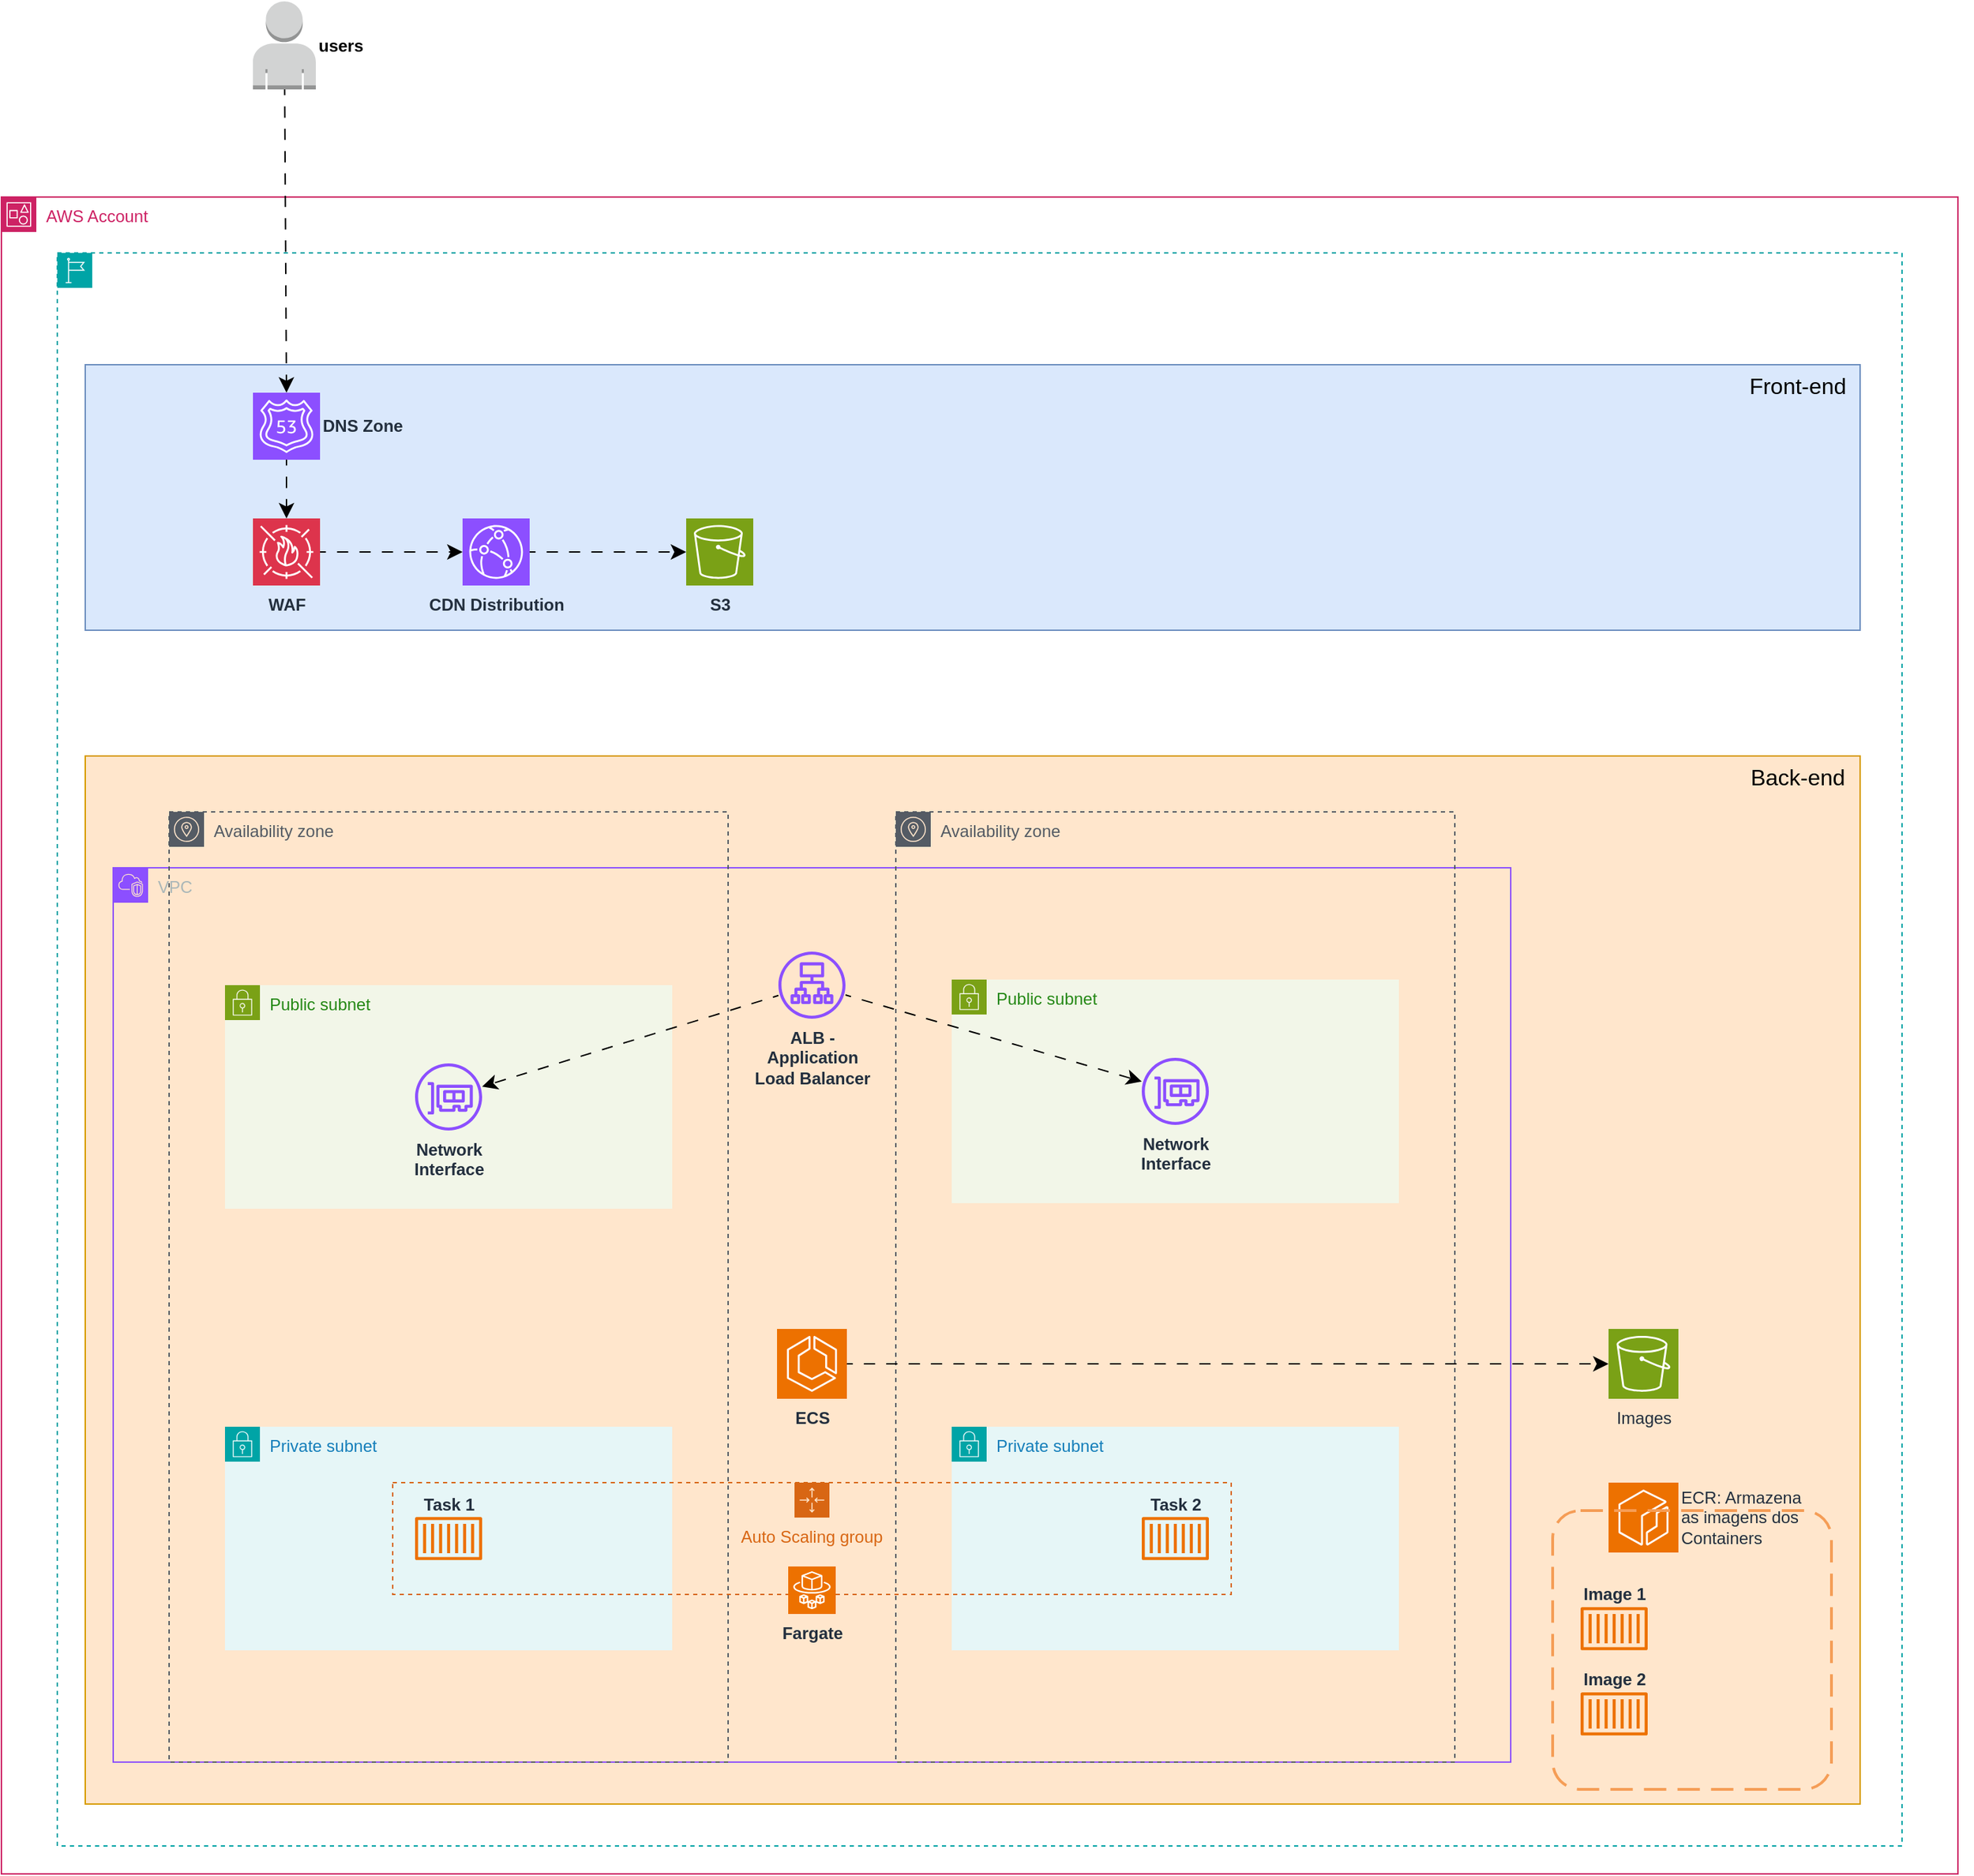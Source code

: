 <mxfile version="26.1.3">
  <diagram name="Page-1" id="yGvfjCHGqUaRq7K1Zs3Q">
    <mxGraphModel dx="2453" dy="2309" grid="1" gridSize="10" guides="1" tooltips="1" connect="1" arrows="1" fold="1" page="0" pageScale="1" pageWidth="850" pageHeight="1100" math="0" shadow="0">
      <root>
        <mxCell id="0" />
        <mxCell id="1" parent="0" />
        <mxCell id="NGSk0BkUKAjArSL9_guf-1" value="AWS Account" style="points=[[0,0],[0.25,0],[0.5,0],[0.75,0],[1,0],[1,0.25],[1,0.5],[1,0.75],[1,1],[0.75,1],[0.5,1],[0.25,1],[0,1],[0,0.75],[0,0.5],[0,0.25]];outlineConnect=0;gradientColor=none;html=1;whiteSpace=wrap;fontSize=12;fontStyle=0;container=1;pointerEvents=0;collapsible=0;recursiveResize=0;shape=mxgraph.aws4.group;grIcon=mxgraph.aws4.group_account;strokeColor=#CD2264;fillColor=none;verticalAlign=top;align=left;spacingLeft=30;fontColor=#CD2264;dashed=0;" parent="1" vertex="1">
          <mxGeometry x="-200" y="-800" width="1400" height="1200" as="geometry" />
        </mxCell>
        <mxCell id="NGSk0BkUKAjArSL9_guf-2" value="&lt;b&gt;&lt;font&gt;São Paulo (sa-east-1)&lt;/font&gt;&lt;/b&gt;" style="points=[[0,0],[0.25,0],[0.5,0],[0.75,0],[1,0],[1,0.25],[1,0.5],[1,0.75],[1,1],[0.75,1],[0.5,1],[0.25,1],[0,1],[0,0.75],[0,0.5],[0,0.25]];outlineConnect=0;gradientColor=none;html=1;whiteSpace=wrap;fontSize=12;fontStyle=0;container=1;pointerEvents=0;collapsible=0;recursiveResize=0;shape=mxgraph.aws4.group;grIcon=mxgraph.aws4.group_region;strokeColor=#00A4A6;fillColor=none;verticalAlign=top;align=left;spacingLeft=30;fontColor=none;dashed=1;noLabel=1;textShadow=0;" parent="1" vertex="1">
          <mxGeometry x="-160" y="-760" width="1320" height="1140" as="geometry" />
        </mxCell>
        <mxCell id="NGSk0BkUKAjArSL9_guf-64" value="" style="rounded=0;whiteSpace=wrap;html=1;fillColor=#ffe6cc;strokeColor=#d79b00;" parent="NGSk0BkUKAjArSL9_guf-2" vertex="1">
          <mxGeometry x="20" y="360" width="1270" height="750" as="geometry" />
        </mxCell>
        <mxCell id="NGSk0BkUKAjArSL9_guf-3" value="VPC" style="points=[[0,0],[0.25,0],[0.5,0],[0.75,0],[1,0],[1,0.25],[1,0.5],[1,0.75],[1,1],[0.75,1],[0.5,1],[0.25,1],[0,1],[0,0.75],[0,0.5],[0,0.25]];outlineConnect=0;gradientColor=none;html=1;whiteSpace=wrap;fontSize=12;fontStyle=0;container=0;pointerEvents=0;collapsible=0;recursiveResize=0;shape=mxgraph.aws4.group;grIcon=mxgraph.aws4.group_vpc2;strokeColor=#8C4FFF;fillColor=none;verticalAlign=top;align=left;spacingLeft=30;fontColor=#AAB7B8;dashed=0;" parent="NGSk0BkUKAjArSL9_guf-2" vertex="1">
          <mxGeometry x="40" y="440" width="1000" height="640" as="geometry" />
        </mxCell>
        <mxCell id="NGSk0BkUKAjArSL9_guf-4" style="edgeStyle=none;curved=1;rounded=0;orthogonalLoop=1;jettySize=auto;html=1;exitX=1;exitY=1;exitDx=0;exitDy=0;fontSize=12;startSize=8;endSize=8;" parent="NGSk0BkUKAjArSL9_guf-2" source="NGSk0BkUKAjArSL9_guf-3" target="NGSk0BkUKAjArSL9_guf-3" edge="1">
          <mxGeometry relative="1" as="geometry" />
        </mxCell>
        <mxCell id="NGSk0BkUKAjArSL9_guf-5" value="Availability zone" style="sketch=0;outlineConnect=0;gradientColor=none;html=1;whiteSpace=wrap;fontSize=12;fontStyle=0;shape=mxgraph.aws4.group;grIcon=mxgraph.aws4.group_availability_zone;strokeColor=#545B64;fillColor=none;verticalAlign=top;align=left;spacingLeft=30;fontColor=#545B64;dashed=1;container=0;" parent="NGSk0BkUKAjArSL9_guf-2" vertex="1">
          <mxGeometry x="80" y="400" width="400" height="680" as="geometry" />
        </mxCell>
        <mxCell id="NGSk0BkUKAjArSL9_guf-10" value="Private subnet" style="points=[[0,0],[0.25,0],[0.5,0],[0.75,0],[1,0],[1,0.25],[1,0.5],[1,0.75],[1,1],[0.75,1],[0.5,1],[0.25,1],[0,1],[0,0.75],[0,0.5],[0,0.25]];outlineConnect=0;gradientColor=none;html=1;whiteSpace=wrap;fontSize=12;fontStyle=0;container=0;pointerEvents=0;collapsible=0;recursiveResize=0;shape=mxgraph.aws4.group;grIcon=mxgraph.aws4.group_security_group;grStroke=0;strokeColor=#00A4A6;fillColor=#E6F6F7;verticalAlign=top;align=left;spacingLeft=30;fontColor=#147EBA;dashed=0;movable=1;resizable=1;rotatable=1;deletable=1;editable=1;locked=0;connectable=1;" parent="NGSk0BkUKAjArSL9_guf-2" vertex="1">
          <mxGeometry x="120" y="840" width="320" height="160" as="geometry" />
        </mxCell>
        <mxCell id="NGSk0BkUKAjArSL9_guf-11" value="Public subnet" style="points=[[0,0],[0.25,0],[0.5,0],[0.75,0],[1,0],[1,0.25],[1,0.5],[1,0.75],[1,1],[0.75,1],[0.5,1],[0.25,1],[0,1],[0,0.75],[0,0.5],[0,0.25]];outlineConnect=0;gradientColor=none;html=1;whiteSpace=wrap;fontSize=12;fontStyle=0;container=0;pointerEvents=0;collapsible=0;recursiveResize=0;shape=mxgraph.aws4.group;grIcon=mxgraph.aws4.group_security_group;grStroke=0;strokeColor=#7AA116;fillColor=#F2F6E8;verticalAlign=top;align=left;spacingLeft=30;fontColor=#248814;dashed=0;" parent="NGSk0BkUKAjArSL9_guf-2" vertex="1">
          <mxGeometry x="120" y="524" width="320" height="160" as="geometry" />
        </mxCell>
        <mxCell id="NGSk0BkUKAjArSL9_guf-12" value="Availability zone" style="sketch=0;outlineConnect=0;gradientColor=none;html=1;whiteSpace=wrap;fontSize=12;fontStyle=0;shape=mxgraph.aws4.group;grIcon=mxgraph.aws4.group_availability_zone;strokeColor=#545B64;fillColor=none;verticalAlign=top;align=left;spacingLeft=30;fontColor=#545B64;dashed=1;container=0;" parent="NGSk0BkUKAjArSL9_guf-2" vertex="1">
          <mxGeometry x="600" y="400" width="400" height="680" as="geometry" />
        </mxCell>
        <mxCell id="NGSk0BkUKAjArSL9_guf-15" value="Private subnet" style="points=[[0,0],[0.25,0],[0.5,0],[0.75,0],[1,0],[1,0.25],[1,0.5],[1,0.75],[1,1],[0.75,1],[0.5,1],[0.25,1],[0,1],[0,0.75],[0,0.5],[0,0.25]];outlineConnect=0;gradientColor=none;html=1;whiteSpace=wrap;fontSize=12;fontStyle=0;container=0;pointerEvents=0;collapsible=0;recursiveResize=0;shape=mxgraph.aws4.group;grIcon=mxgraph.aws4.group_security_group;grStroke=0;strokeColor=#00A4A6;fillColor=#E6F6F7;verticalAlign=top;align=left;spacingLeft=30;fontColor=#147EBA;dashed=0;movable=1;resizable=1;rotatable=1;deletable=1;editable=1;locked=0;connectable=1;" parent="NGSk0BkUKAjArSL9_guf-2" vertex="1">
          <mxGeometry x="640" y="840" width="320" height="160" as="geometry" />
        </mxCell>
        <mxCell id="NGSk0BkUKAjArSL9_guf-24" value="Public subnet" style="points=[[0,0],[0.25,0],[0.5,0],[0.75,0],[1,0],[1,0.25],[1,0.5],[1,0.75],[1,1],[0.75,1],[0.5,1],[0.25,1],[0,1],[0,0.75],[0,0.5],[0,0.25]];outlineConnect=0;gradientColor=none;html=1;whiteSpace=wrap;fontSize=12;fontStyle=0;container=0;pointerEvents=0;collapsible=0;recursiveResize=0;shape=mxgraph.aws4.group;grIcon=mxgraph.aws4.group_security_group;grStroke=0;strokeColor=#7AA116;fillColor=#F2F6E8;verticalAlign=top;align=left;spacingLeft=30;fontColor=#248814;dashed=0;" parent="NGSk0BkUKAjArSL9_guf-2" vertex="1">
          <mxGeometry x="640" y="520" width="320" height="160" as="geometry" />
        </mxCell>
        <mxCell id="NGSk0BkUKAjArSL9_guf-30" style="edgeStyle=none;curved=1;rounded=0;orthogonalLoop=1;jettySize=auto;html=1;fontSize=12;startSize=8;endSize=8;flowAnimation=1;" parent="NGSk0BkUKAjArSL9_guf-2" source="NGSk0BkUKAjArSL9_guf-25" target="NGSk0BkUKAjArSL9_guf-28" edge="1">
          <mxGeometry relative="1" as="geometry" />
        </mxCell>
        <mxCell id="NGSk0BkUKAjArSL9_guf-42" style="edgeStyle=none;curved=1;rounded=0;orthogonalLoop=1;jettySize=auto;html=1;fontSize=12;startSize=8;endSize=8;flowAnimation=1;" parent="NGSk0BkUKAjArSL9_guf-2" source="NGSk0BkUKAjArSL9_guf-25" target="NGSk0BkUKAjArSL9_guf-41" edge="1">
          <mxGeometry relative="1" as="geometry" />
        </mxCell>
        <mxCell id="NGSk0BkUKAjArSL9_guf-25" value="&lt;b&gt;ALB - &lt;br&gt;Application &lt;br&gt;Load Balancer&lt;/b&gt;" style="sketch=0;outlineConnect=0;fontColor=#232F3E;gradientColor=none;fillColor=#8C4FFF;strokeColor=none;dashed=0;verticalLabelPosition=bottom;verticalAlign=top;align=center;html=1;fontSize=12;fontStyle=0;aspect=fixed;pointerEvents=1;shape=mxgraph.aws4.application_load_balancer;container=0;" parent="NGSk0BkUKAjArSL9_guf-2" vertex="1">
          <mxGeometry x="516" y="500" width="48" height="48" as="geometry" />
        </mxCell>
        <mxCell id="NGSk0BkUKAjArSL9_guf-55" style="edgeStyle=none;curved=1;rounded=0;orthogonalLoop=1;jettySize=auto;html=1;fontSize=12;startSize=8;endSize=8;flowAnimation=1;" parent="NGSk0BkUKAjArSL9_guf-2" source="NGSk0BkUKAjArSL9_guf-44" target="NGSk0BkUKAjArSL9_guf-54" edge="1">
          <mxGeometry relative="1" as="geometry" />
        </mxCell>
        <mxCell id="NGSk0BkUKAjArSL9_guf-44" value="&lt;b&gt;ECS&lt;/b&gt;" style="sketch=0;points=[[0,0,0],[0.25,0,0],[0.5,0,0],[0.75,0,0],[1,0,0],[0,1,0],[0.25,1,0],[0.5,1,0],[0.75,1,0],[1,1,0],[0,0.25,0],[0,0.5,0],[0,0.75,0],[1,0.25,0],[1,0.5,0],[1,0.75,0]];outlineConnect=0;fontColor=#232F3E;fillColor=#ED7100;strokeColor=#ffffff;dashed=0;verticalLabelPosition=bottom;verticalAlign=top;align=center;html=1;fontSize=12;fontStyle=0;aspect=fixed;shape=mxgraph.aws4.resourceIcon;resIcon=mxgraph.aws4.ecs;container=0;" parent="NGSk0BkUKAjArSL9_guf-2" vertex="1">
          <mxGeometry x="515" y="770" width="50" height="50" as="geometry" />
        </mxCell>
        <mxCell id="NGSk0BkUKAjArSL9_guf-48" value="Auto Scaling group" style="points=[[0,0],[0.25,0],[0.5,0],[0.75,0],[1,0],[1,0.25],[1,0.5],[1,0.75],[1,1],[0.75,1],[0.5,1],[0.25,1],[0,1],[0,0.75],[0,0.5],[0,0.25]];outlineConnect=0;gradientColor=none;html=1;whiteSpace=wrap;fontSize=12;fontStyle=0;container=0;pointerEvents=0;collapsible=0;recursiveResize=0;shape=mxgraph.aws4.groupCenter;grIcon=mxgraph.aws4.group_auto_scaling_group;grStroke=1;strokeColor=#D86613;fillColor=none;verticalAlign=top;align=center;fontColor=#D86613;dashed=1;spacingTop=25;" parent="NGSk0BkUKAjArSL9_guf-2" vertex="1">
          <mxGeometry x="240" y="880" width="600" height="80" as="geometry" />
        </mxCell>
        <mxCell id="NGSk0BkUKAjArSL9_guf-49" value="&lt;b&gt;Fargate&lt;/b&gt;" style="sketch=0;points=[[0,0,0],[0.25,0,0],[0.5,0,0],[0.75,0,0],[1,0,0],[0,1,0],[0.25,1,0],[0.5,1,0],[0.75,1,0],[1,1,0],[0,0.25,0],[0,0.5,0],[0,0.75,0],[1,0.25,0],[1,0.5,0],[1,0.75,0]];outlineConnect=0;fontColor=#232F3E;fillColor=#ED7100;strokeColor=#ffffff;dashed=0;verticalLabelPosition=bottom;verticalAlign=top;align=center;html=1;fontSize=12;fontStyle=0;aspect=fixed;shape=mxgraph.aws4.resourceIcon;resIcon=mxgraph.aws4.fargate;container=0;" parent="NGSk0BkUKAjArSL9_guf-2" vertex="1">
          <mxGeometry x="523" y="940" width="34" height="34" as="geometry" />
        </mxCell>
        <mxCell id="NGSk0BkUKAjArSL9_guf-28" value="&lt;b&gt;Network &lt;br&gt;Interface&lt;/b&gt;" style="sketch=0;outlineConnect=0;fontColor=#232F3E;gradientColor=none;fillColor=#8C4FFF;strokeColor=none;dashed=0;verticalLabelPosition=bottom;verticalAlign=top;align=center;html=1;fontSize=12;fontStyle=0;aspect=fixed;pointerEvents=1;shape=mxgraph.aws4.elastic_network_interface;container=0;" parent="NGSk0BkUKAjArSL9_guf-2" vertex="1">
          <mxGeometry x="256" y="580" width="48" height="48" as="geometry" />
        </mxCell>
        <mxCell id="NGSk0BkUKAjArSL9_guf-45" value="&lt;b&gt;Task 1&lt;/b&gt;" style="sketch=0;outlineConnect=0;fontColor=#232F3E;gradientColor=none;fillColor=#ED7100;strokeColor=none;dashed=0;verticalLabelPosition=top;verticalAlign=bottom;align=center;html=1;fontSize=12;fontStyle=0;aspect=fixed;pointerEvents=1;shape=mxgraph.aws4.container_1;labelPosition=center;container=0;" parent="NGSk0BkUKAjArSL9_guf-2" vertex="1">
          <mxGeometry x="256" y="904.5" width="48" height="31" as="geometry" />
        </mxCell>
        <mxCell id="NGSk0BkUKAjArSL9_guf-41" value="&lt;b&gt;Network &lt;br&gt;Interface&lt;/b&gt;" style="sketch=0;outlineConnect=0;fontColor=#232F3E;gradientColor=none;fillColor=#8C4FFF;strokeColor=none;dashed=0;verticalLabelPosition=bottom;verticalAlign=top;align=center;html=1;fontSize=12;fontStyle=0;aspect=fixed;pointerEvents=1;shape=mxgraph.aws4.elastic_network_interface;container=0;" parent="NGSk0BkUKAjArSL9_guf-2" vertex="1">
          <mxGeometry x="776" y="576" width="48" height="48" as="geometry" />
        </mxCell>
        <mxCell id="NGSk0BkUKAjArSL9_guf-46" value="&lt;b&gt;Task 2&lt;/b&gt;" style="sketch=0;outlineConnect=0;fontColor=#232F3E;gradientColor=none;fillColor=#ED7100;strokeColor=none;dashed=0;verticalLabelPosition=top;verticalAlign=bottom;align=center;html=1;fontSize=12;fontStyle=0;aspect=fixed;pointerEvents=1;shape=mxgraph.aws4.container_1;labelPosition=center;container=0;" parent="NGSk0BkUKAjArSL9_guf-2" vertex="1">
          <mxGeometry x="776" y="904.5" width="48" height="31" as="geometry" />
        </mxCell>
        <mxCell id="NGSk0BkUKAjArSL9_guf-54" value="Images" style="sketch=0;points=[[0,0,0],[0.25,0,0],[0.5,0,0],[0.75,0,0],[1,0,0],[0,1,0],[0.25,1,0],[0.5,1,0],[0.75,1,0],[1,1,0],[0,0.25,0],[0,0.5,0],[0,0.75,0],[1,0.25,0],[1,0.5,0],[1,0.75,0]];outlineConnect=0;fontColor=#232F3E;fillColor=#7AA116;strokeColor=#ffffff;dashed=0;verticalLabelPosition=bottom;verticalAlign=top;align=center;html=1;fontSize=12;fontStyle=0;aspect=fixed;shape=mxgraph.aws4.resourceIcon;resIcon=mxgraph.aws4.s3;" parent="NGSk0BkUKAjArSL9_guf-2" vertex="1">
          <mxGeometry x="1110" y="770" width="50" height="50" as="geometry" />
        </mxCell>
        <mxCell id="NGSk0BkUKAjArSL9_guf-56" value="ECR: Armazena &lt;br&gt;as imagens dos &lt;br&gt;Containers" style="sketch=0;points=[[0,0,0],[0.25,0,0],[0.5,0,0],[0.75,0,0],[1,0,0],[0,1,0],[0.25,1,0],[0.5,1,0],[0.75,1,0],[1,1,0],[0,0.25,0],[0,0.5,0],[0,0.75,0],[1,0.25,0],[1,0.5,0],[1,0.75,0]];outlineConnect=0;fontColor=#232F3E;fillColor=#ED7100;strokeColor=#ffffff;dashed=0;verticalLabelPosition=middle;verticalAlign=middle;align=left;html=1;fontSize=12;fontStyle=0;aspect=fixed;shape=mxgraph.aws4.resourceIcon;resIcon=mxgraph.aws4.ecr;labelPosition=right;" parent="NGSk0BkUKAjArSL9_guf-2" vertex="1">
          <mxGeometry x="1110" y="880" width="50" height="50" as="geometry" />
        </mxCell>
        <mxCell id="NGSk0BkUKAjArSL9_guf-57" value="" style="rounded=1;arcSize=10;dashed=1;strokeColor=#F59D56;fillColor=none;gradientColor=none;dashPattern=8 4;strokeWidth=2;" parent="NGSk0BkUKAjArSL9_guf-2" vertex="1">
          <mxGeometry x="1070" y="900" width="199.5" height="199.5" as="geometry" />
        </mxCell>
        <mxCell id="NGSk0BkUKAjArSL9_guf-58" value="&lt;b&gt;Image 1&lt;/b&gt;" style="sketch=0;outlineConnect=0;fontColor=#232F3E;gradientColor=none;fillColor=#ED7100;strokeColor=none;dashed=0;verticalLabelPosition=top;verticalAlign=bottom;align=center;html=1;fontSize=12;fontStyle=0;aspect=fixed;pointerEvents=1;shape=mxgraph.aws4.container_1;labelPosition=center;container=0;" parent="NGSk0BkUKAjArSL9_guf-2" vertex="1">
          <mxGeometry x="1090" y="969" width="48" height="31" as="geometry" />
        </mxCell>
        <mxCell id="NGSk0BkUKAjArSL9_guf-59" value="&lt;b&gt;Image 2&lt;/b&gt;" style="sketch=0;outlineConnect=0;fontColor=#232F3E;gradientColor=none;fillColor=#ED7100;strokeColor=none;dashed=0;verticalLabelPosition=top;verticalAlign=bottom;align=center;html=1;fontSize=12;fontStyle=0;aspect=fixed;pointerEvents=1;shape=mxgraph.aws4.container_1;labelPosition=center;container=0;" parent="NGSk0BkUKAjArSL9_guf-2" vertex="1">
          <mxGeometry x="1090" y="1030" width="48" height="31" as="geometry" />
        </mxCell>
        <mxCell id="NGSk0BkUKAjArSL9_guf-62" value="" style="rounded=0;whiteSpace=wrap;html=1;fillColor=#dae8fc;strokeColor=#6c8ebf;glass=0;shadow=0;" parent="NGSk0BkUKAjArSL9_guf-2" vertex="1">
          <mxGeometry x="20" y="80" width="1270" height="190" as="geometry" />
        </mxCell>
        <mxCell id="NGSk0BkUKAjArSL9_guf-63" value="Front-end" style="text;html=1;align=center;verticalAlign=middle;resizable=0;points=[];autosize=1;strokeColor=none;fillColor=none;fontSize=16;" parent="NGSk0BkUKAjArSL9_guf-2" vertex="1">
          <mxGeometry x="1200" y="80" width="90" height="30" as="geometry" />
        </mxCell>
        <mxCell id="NGSk0BkUKAjArSL9_guf-66" value="Back-end" style="text;html=1;align=center;verticalAlign=middle;resizable=0;points=[];autosize=1;strokeColor=none;fillColor=none;fontSize=16;" parent="NGSk0BkUKAjArSL9_guf-2" vertex="1">
          <mxGeometry x="1200" y="360" width="90" height="30" as="geometry" />
        </mxCell>
        <mxCell id="NGSk0BkUKAjArSL9_guf-68" value="&lt;b&gt;DNS Zone&lt;/b&gt;" style="sketch=0;points=[[0,0,0],[0.25,0,0],[0.5,0,0],[0.75,0,0],[1,0,0],[0,1,0],[0.25,1,0],[0.5,1,0],[0.75,1,0],[1,1,0],[0,0.25,0],[0,0.5,0],[0,0.75,0],[1,0.25,0],[1,0.5,0],[1,0.75,0]];outlineConnect=0;fontColor=#232F3E;fillColor=#8C4FFF;strokeColor=#ffffff;dashed=0;verticalLabelPosition=middle;verticalAlign=middle;align=left;html=1;fontSize=12;fontStyle=0;aspect=fixed;shape=mxgraph.aws4.resourceIcon;resIcon=mxgraph.aws4.route_53;labelPosition=right;" parent="NGSk0BkUKAjArSL9_guf-2" vertex="1">
          <mxGeometry x="140" y="100" width="48" height="48" as="geometry" />
        </mxCell>
        <mxCell id="NGSk0BkUKAjArSL9_guf-69" value="WAF" style="sketch=0;points=[[0,0,0],[0.25,0,0],[0.5,0,0],[0.75,0,0],[1,0,0],[0,1,0],[0.25,1,0],[0.5,1,0],[0.75,1,0],[1,1,0],[0,0.25,0],[0,0.5,0],[0,0.75,0],[1,0.25,0],[1,0.5,0],[1,0.75,0]];outlineConnect=0;fontColor=#232F3E;fillColor=#DD344C;strokeColor=#ffffff;dashed=0;verticalLabelPosition=bottom;verticalAlign=top;align=center;html=1;fontSize=12;fontStyle=1;aspect=fixed;shape=mxgraph.aws4.resourceIcon;resIcon=mxgraph.aws4.waf;" parent="NGSk0BkUKAjArSL9_guf-2" vertex="1">
          <mxGeometry x="140" y="190" width="48" height="48" as="geometry" />
        </mxCell>
        <mxCell id="NGSk0BkUKAjArSL9_guf-75" style="edgeStyle=none;curved=1;rounded=0;orthogonalLoop=1;jettySize=auto;html=1;fontSize=12;startSize=8;endSize=8;flowAnimation=1;" parent="NGSk0BkUKAjArSL9_guf-2" source="NGSk0BkUKAjArSL9_guf-70" target="NGSk0BkUKAjArSL9_guf-71" edge="1">
          <mxGeometry relative="1" as="geometry" />
        </mxCell>
        <mxCell id="NGSk0BkUKAjArSL9_guf-70" value="&lt;b&gt;CDN Distribution&lt;/b&gt;" style="sketch=0;points=[[0,0,0],[0.25,0,0],[0.5,0,0],[0.75,0,0],[1,0,0],[0,1,0],[0.25,1,0],[0.5,1,0],[0.75,1,0],[1,1,0],[0,0.25,0],[0,0.5,0],[0,0.75,0],[1,0.25,0],[1,0.5,0],[1,0.75,0]];outlineConnect=0;fontColor=#232F3E;fillColor=#8C4FFF;strokeColor=#ffffff;dashed=0;verticalLabelPosition=bottom;verticalAlign=top;align=center;html=1;fontSize=12;fontStyle=0;aspect=fixed;shape=mxgraph.aws4.resourceIcon;resIcon=mxgraph.aws4.cloudfront;" parent="NGSk0BkUKAjArSL9_guf-2" vertex="1">
          <mxGeometry x="290" y="190" width="48" height="48" as="geometry" />
        </mxCell>
        <mxCell id="NGSk0BkUKAjArSL9_guf-71" value="S3" style="sketch=0;points=[[0,0,0],[0.25,0,0],[0.5,0,0],[0.75,0,0],[1,0,0],[0,1,0],[0.25,1,0],[0.5,1,0],[0.75,1,0],[1,1,0],[0,0.25,0],[0,0.5,0],[0,0.75,0],[1,0.25,0],[1,0.5,0],[1,0.75,0]];outlineConnect=0;fontColor=#232F3E;fillColor=#7AA116;strokeColor=#ffffff;dashed=0;verticalLabelPosition=bottom;verticalAlign=top;align=center;html=1;fontSize=12;fontStyle=1;aspect=fixed;shape=mxgraph.aws4.resourceIcon;resIcon=mxgraph.aws4.s3;" parent="NGSk0BkUKAjArSL9_guf-2" vertex="1">
          <mxGeometry x="450" y="190" width="48" height="48" as="geometry" />
        </mxCell>
        <mxCell id="NGSk0BkUKAjArSL9_guf-73" style="edgeStyle=none;curved=1;rounded=0;orthogonalLoop=1;jettySize=auto;html=1;entryX=0.5;entryY=0;entryDx=0;entryDy=0;entryPerimeter=0;fontSize=12;startSize=8;endSize=8;flowAnimation=1;" parent="NGSk0BkUKAjArSL9_guf-2" source="NGSk0BkUKAjArSL9_guf-68" target="NGSk0BkUKAjArSL9_guf-69" edge="1">
          <mxGeometry relative="1" as="geometry" />
        </mxCell>
        <mxCell id="NGSk0BkUKAjArSL9_guf-74" style="edgeStyle=none;curved=1;rounded=0;orthogonalLoop=1;jettySize=auto;html=1;entryX=0;entryY=0.5;entryDx=0;entryDy=0;entryPerimeter=0;fontSize=12;startSize=8;endSize=8;flowAnimation=1;" parent="NGSk0BkUKAjArSL9_guf-2" source="NGSk0BkUKAjArSL9_guf-69" target="NGSk0BkUKAjArSL9_guf-70" edge="1">
          <mxGeometry relative="1" as="geometry" />
        </mxCell>
        <mxCell id="NGSk0BkUKAjArSL9_guf-60" style="edgeStyle=none;curved=1;rounded=0;orthogonalLoop=1;jettySize=auto;html=1;exitX=0.5;exitY=1;exitDx=0;exitDy=0;fontSize=12;startSize=8;endSize=8;" parent="1" source="NGSk0BkUKAjArSL9_guf-2" target="NGSk0BkUKAjArSL9_guf-2" edge="1">
          <mxGeometry relative="1" as="geometry" />
        </mxCell>
        <mxCell id="NGSk0BkUKAjArSL9_guf-65" style="edgeStyle=none;curved=1;rounded=0;orthogonalLoop=1;jettySize=auto;html=1;exitX=1;exitY=0.5;exitDx=0;exitDy=0;fontSize=12;startSize=8;endSize=8;" parent="1" source="NGSk0BkUKAjArSL9_guf-1" target="NGSk0BkUKAjArSL9_guf-1" edge="1">
          <mxGeometry relative="1" as="geometry" />
        </mxCell>
        <mxCell id="NGSk0BkUKAjArSL9_guf-67" value="&lt;b&gt;users&lt;/b&gt;" style="outlineConnect=0;dashed=0;verticalLabelPosition=middle;verticalAlign=middle;align=left;html=1;shape=mxgraph.aws3.user;fillColor=#D2D3D3;gradientColor=none;labelPosition=right;" parent="1" vertex="1">
          <mxGeometry x="-20" y="-940" width="45" height="63" as="geometry" />
        </mxCell>
        <mxCell id="NGSk0BkUKAjArSL9_guf-72" style="edgeStyle=none;curved=1;rounded=0;orthogonalLoop=1;jettySize=auto;html=1;entryX=0.5;entryY=0;entryDx=0;entryDy=0;entryPerimeter=0;fontSize=12;startSize=8;endSize=8;flowAnimation=1;" parent="1" source="NGSk0BkUKAjArSL9_guf-67" target="NGSk0BkUKAjArSL9_guf-68" edge="1">
          <mxGeometry relative="1" as="geometry" />
        </mxCell>
      </root>
    </mxGraphModel>
  </diagram>
</mxfile>
